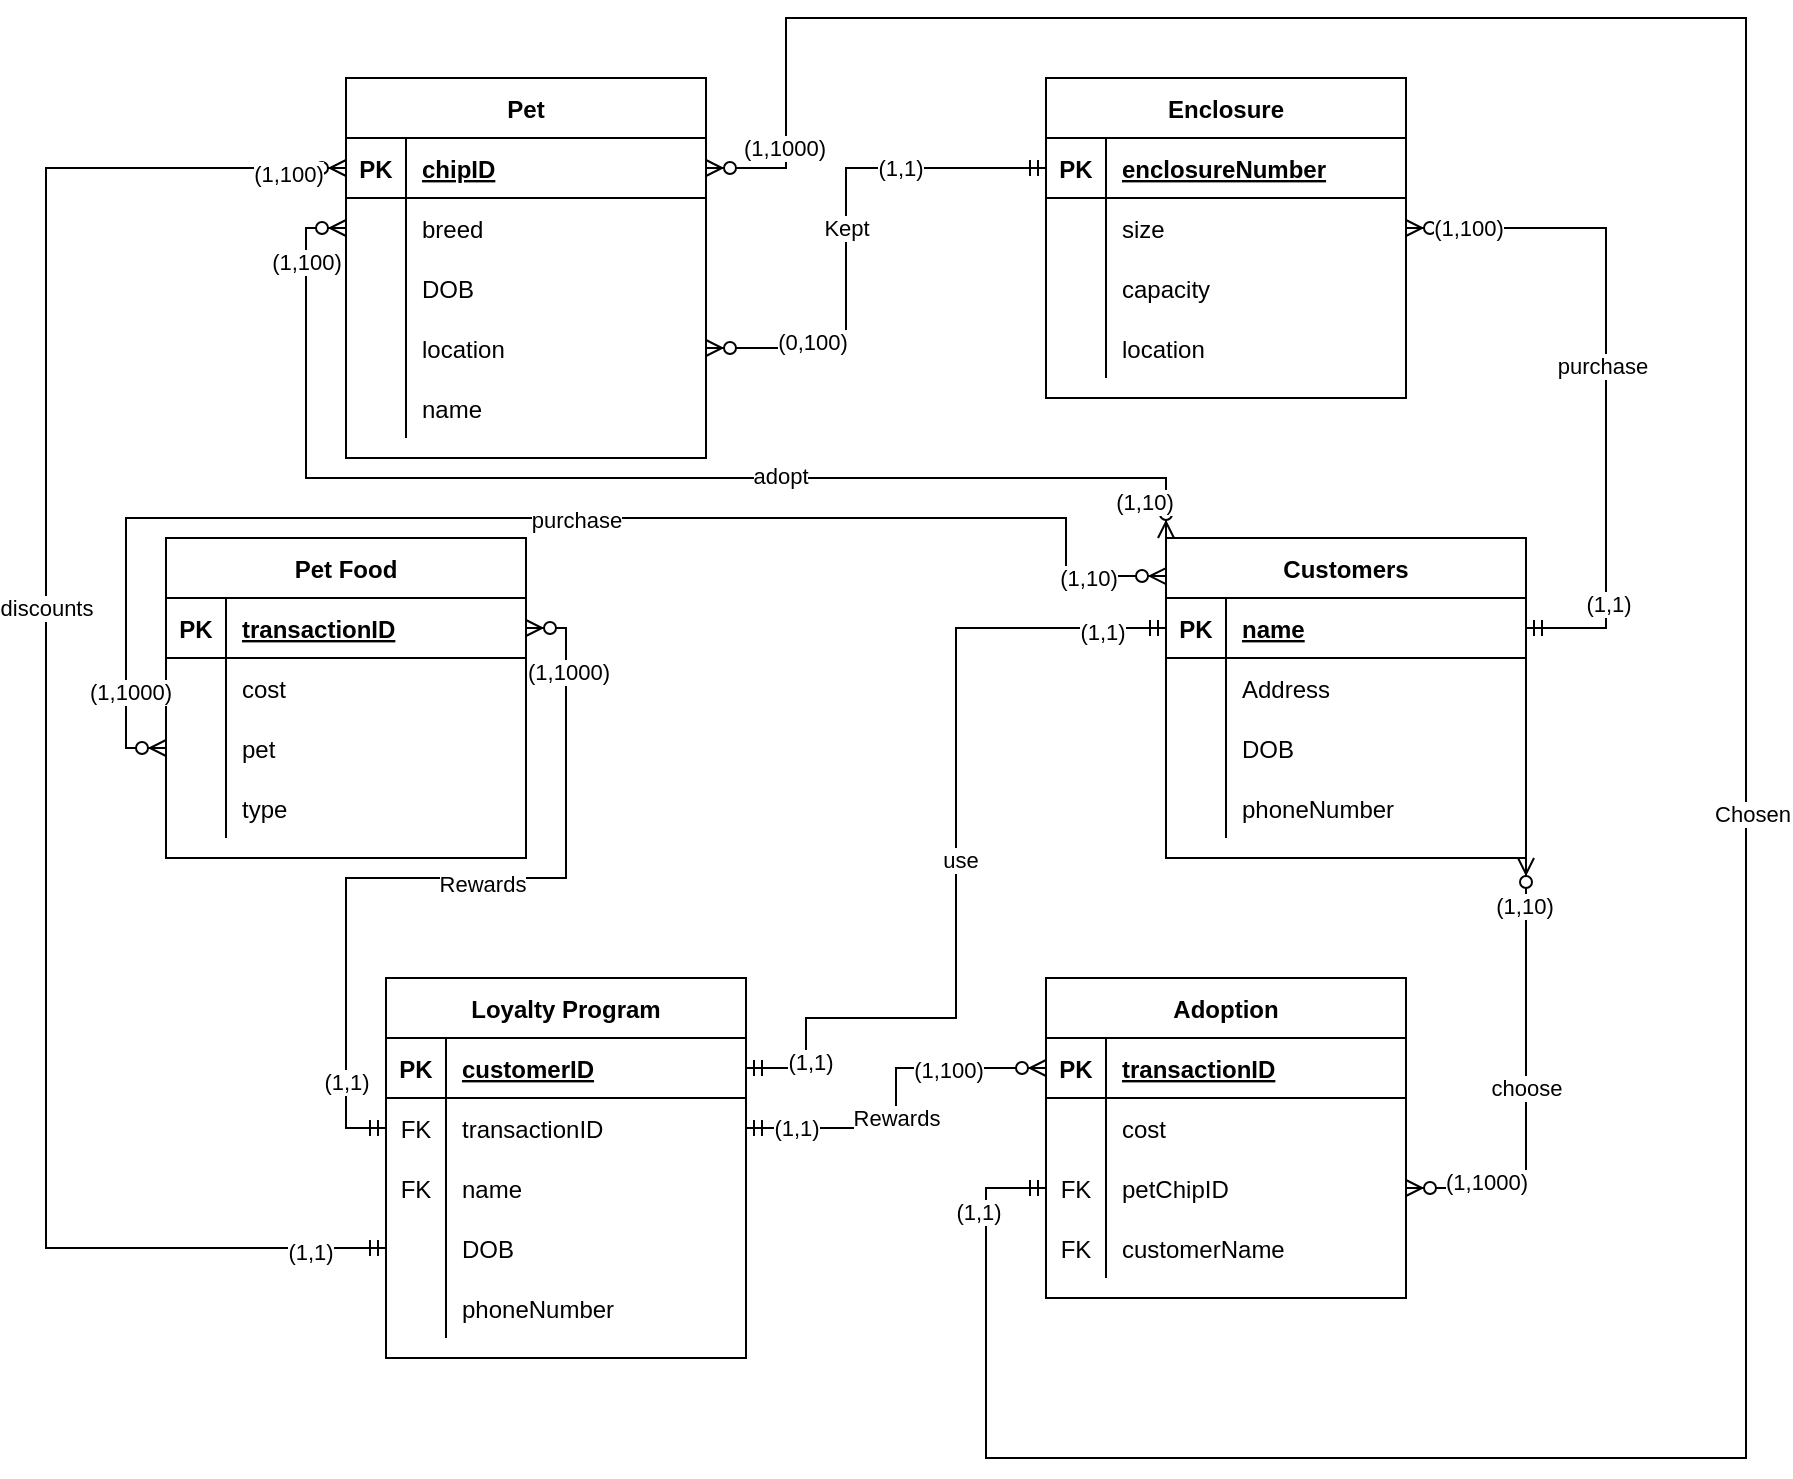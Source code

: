 <mxfile version="13.7.5" type="github"><diagram id="R2lEEEUBdFMjLlhIrx00" name="Page-1"><mxGraphModel dx="1770" dy="679" grid="1" gridSize="10" guides="1" tooltips="1" connect="1" arrows="1" fold="1" page="1" pageScale="1" pageWidth="850" pageHeight="1100" math="0" shadow="0" extFonts="Permanent Marker^https://fonts.googleapis.com/css?family=Permanent+Marker"><root><mxCell id="0"/><mxCell id="1" parent="0"/><mxCell id="z0oqm9BWsSVBb0G1JqEK-1" value="Pet" style="shape=table;startSize=30;container=1;collapsible=1;childLayout=tableLayout;fixedRows=1;rowLines=0;fontStyle=1;align=center;resizeLast=1;" vertex="1" parent="1"><mxGeometry x="120" y="140" width="180" height="190" as="geometry"/></mxCell><mxCell id="z0oqm9BWsSVBb0G1JqEK-2" value="" style="shape=partialRectangle;collapsible=0;dropTarget=0;pointerEvents=0;fillColor=none;top=0;left=0;bottom=1;right=0;points=[[0,0.5],[1,0.5]];portConstraint=eastwest;" vertex="1" parent="z0oqm9BWsSVBb0G1JqEK-1"><mxGeometry y="30" width="180" height="30" as="geometry"/></mxCell><mxCell id="z0oqm9BWsSVBb0G1JqEK-3" value="PK" style="shape=partialRectangle;connectable=0;fillColor=none;top=0;left=0;bottom=0;right=0;fontStyle=1;overflow=hidden;" vertex="1" parent="z0oqm9BWsSVBb0G1JqEK-2"><mxGeometry width="30" height="30" as="geometry"/></mxCell><mxCell id="z0oqm9BWsSVBb0G1JqEK-4" value="chipID" style="shape=partialRectangle;connectable=0;fillColor=none;top=0;left=0;bottom=0;right=0;align=left;spacingLeft=6;fontStyle=5;overflow=hidden;" vertex="1" parent="z0oqm9BWsSVBb0G1JqEK-2"><mxGeometry x="30" width="150" height="30" as="geometry"/></mxCell><mxCell id="z0oqm9BWsSVBb0G1JqEK-5" value="" style="shape=partialRectangle;collapsible=0;dropTarget=0;pointerEvents=0;fillColor=none;top=0;left=0;bottom=0;right=0;points=[[0,0.5],[1,0.5]];portConstraint=eastwest;" vertex="1" parent="z0oqm9BWsSVBb0G1JqEK-1"><mxGeometry y="60" width="180" height="30" as="geometry"/></mxCell><mxCell id="z0oqm9BWsSVBb0G1JqEK-6" value="" style="shape=partialRectangle;connectable=0;fillColor=none;top=0;left=0;bottom=0;right=0;editable=1;overflow=hidden;" vertex="1" parent="z0oqm9BWsSVBb0G1JqEK-5"><mxGeometry width="30" height="30" as="geometry"/></mxCell><mxCell id="z0oqm9BWsSVBb0G1JqEK-7" value="breed" style="shape=partialRectangle;connectable=0;fillColor=none;top=0;left=0;bottom=0;right=0;align=left;spacingLeft=6;overflow=hidden;" vertex="1" parent="z0oqm9BWsSVBb0G1JqEK-5"><mxGeometry x="30" width="150" height="30" as="geometry"/></mxCell><mxCell id="z0oqm9BWsSVBb0G1JqEK-8" value="" style="shape=partialRectangle;collapsible=0;dropTarget=0;pointerEvents=0;fillColor=none;top=0;left=0;bottom=0;right=0;points=[[0,0.5],[1,0.5]];portConstraint=eastwest;" vertex="1" parent="z0oqm9BWsSVBb0G1JqEK-1"><mxGeometry y="90" width="180" height="30" as="geometry"/></mxCell><mxCell id="z0oqm9BWsSVBb0G1JqEK-9" value="" style="shape=partialRectangle;connectable=0;fillColor=none;top=0;left=0;bottom=0;right=0;editable=1;overflow=hidden;" vertex="1" parent="z0oqm9BWsSVBb0G1JqEK-8"><mxGeometry width="30" height="30" as="geometry"/></mxCell><mxCell id="z0oqm9BWsSVBb0G1JqEK-10" value="DOB" style="shape=partialRectangle;connectable=0;fillColor=none;top=0;left=0;bottom=0;right=0;align=left;spacingLeft=6;overflow=hidden;" vertex="1" parent="z0oqm9BWsSVBb0G1JqEK-8"><mxGeometry x="30" width="150" height="30" as="geometry"/></mxCell><mxCell id="z0oqm9BWsSVBb0G1JqEK-11" value="" style="shape=partialRectangle;collapsible=0;dropTarget=0;pointerEvents=0;fillColor=none;top=0;left=0;bottom=0;right=0;points=[[0,0.5],[1,0.5]];portConstraint=eastwest;" vertex="1" parent="z0oqm9BWsSVBb0G1JqEK-1"><mxGeometry y="120" width="180" height="30" as="geometry"/></mxCell><mxCell id="z0oqm9BWsSVBb0G1JqEK-12" value="" style="shape=partialRectangle;connectable=0;fillColor=none;top=0;left=0;bottom=0;right=0;editable=1;overflow=hidden;" vertex="1" parent="z0oqm9BWsSVBb0G1JqEK-11"><mxGeometry width="30" height="30" as="geometry"/></mxCell><mxCell id="z0oqm9BWsSVBb0G1JqEK-13" value="location" style="shape=partialRectangle;connectable=0;fillColor=none;top=0;left=0;bottom=0;right=0;align=left;spacingLeft=6;overflow=hidden;" vertex="1" parent="z0oqm9BWsSVBb0G1JqEK-11"><mxGeometry x="30" width="150" height="30" as="geometry"/></mxCell><mxCell id="z0oqm9BWsSVBb0G1JqEK-113" value="" style="shape=partialRectangle;collapsible=0;dropTarget=0;pointerEvents=0;fillColor=none;top=0;left=0;bottom=0;right=0;points=[[0,0.5],[1,0.5]];portConstraint=eastwest;" vertex="1" parent="z0oqm9BWsSVBb0G1JqEK-1"><mxGeometry y="150" width="180" height="30" as="geometry"/></mxCell><mxCell id="z0oqm9BWsSVBb0G1JqEK-114" value="" style="shape=partialRectangle;connectable=0;fillColor=none;top=0;left=0;bottom=0;right=0;editable=1;overflow=hidden;" vertex="1" parent="z0oqm9BWsSVBb0G1JqEK-113"><mxGeometry width="30" height="30" as="geometry"/></mxCell><mxCell id="z0oqm9BWsSVBb0G1JqEK-115" value="name" style="shape=partialRectangle;connectable=0;fillColor=none;top=0;left=0;bottom=0;right=0;align=left;spacingLeft=6;overflow=hidden;" vertex="1" parent="z0oqm9BWsSVBb0G1JqEK-113"><mxGeometry x="30" width="150" height="30" as="geometry"/></mxCell><mxCell id="z0oqm9BWsSVBb0G1JqEK-27" value="Kept" style="edgeStyle=orthogonalEdgeStyle;rounded=0;orthogonalLoop=1;jettySize=auto;html=1;exitX=1;exitY=0.5;exitDx=0;exitDy=0;endArrow=ERmandOne;endFill=0;startArrow=ERzeroToMany;startFill=1;" edge="1" parent="1" source="z0oqm9BWsSVBb0G1JqEK-11"><mxGeometry relative="1" as="geometry"><mxPoint x="470" y="185" as="targetPoint"/><Array as="points"><mxPoint x="370" y="275"/><mxPoint x="370" y="185"/></Array></mxGeometry></mxCell><mxCell id="z0oqm9BWsSVBb0G1JqEK-30" value="(1,1)" style="edgeLabel;html=1;align=center;verticalAlign=middle;resizable=0;points=[];" vertex="1" connectable="0" parent="z0oqm9BWsSVBb0G1JqEK-27"><mxGeometry x="0.434" relative="1" as="geometry"><mxPoint as="offset"/></mxGeometry></mxCell><mxCell id="z0oqm9BWsSVBb0G1JqEK-31" value="(0,100)" style="edgeLabel;html=1;align=center;verticalAlign=middle;resizable=0;points=[];" vertex="1" connectable="0" parent="z0oqm9BWsSVBb0G1JqEK-27"><mxGeometry x="-0.592" y="3" relative="1" as="geometry"><mxPoint as="offset"/></mxGeometry></mxCell><mxCell id="z0oqm9BWsSVBb0G1JqEK-14" value="Enclosure" style="shape=table;startSize=30;container=1;collapsible=1;childLayout=tableLayout;fixedRows=1;rowLines=0;fontStyle=1;align=center;resizeLast=1;" vertex="1" parent="1"><mxGeometry x="470" y="140" width="180" height="160" as="geometry"/></mxCell><mxCell id="z0oqm9BWsSVBb0G1JqEK-15" value="" style="shape=partialRectangle;collapsible=0;dropTarget=0;pointerEvents=0;fillColor=none;top=0;left=0;bottom=1;right=0;points=[[0,0.5],[1,0.5]];portConstraint=eastwest;" vertex="1" parent="z0oqm9BWsSVBb0G1JqEK-14"><mxGeometry y="30" width="180" height="30" as="geometry"/></mxCell><mxCell id="z0oqm9BWsSVBb0G1JqEK-16" value="PK" style="shape=partialRectangle;connectable=0;fillColor=none;top=0;left=0;bottom=0;right=0;fontStyle=1;overflow=hidden;" vertex="1" parent="z0oqm9BWsSVBb0G1JqEK-15"><mxGeometry width="30" height="30" as="geometry"/></mxCell><mxCell id="z0oqm9BWsSVBb0G1JqEK-17" value="enclosureNumber" style="shape=partialRectangle;connectable=0;fillColor=none;top=0;left=0;bottom=0;right=0;align=left;spacingLeft=6;fontStyle=5;overflow=hidden;" vertex="1" parent="z0oqm9BWsSVBb0G1JqEK-15"><mxGeometry x="30" width="150" height="30" as="geometry"/></mxCell><mxCell id="z0oqm9BWsSVBb0G1JqEK-18" value="" style="shape=partialRectangle;collapsible=0;dropTarget=0;pointerEvents=0;fillColor=none;top=0;left=0;bottom=0;right=0;points=[[0,0.5],[1,0.5]];portConstraint=eastwest;" vertex="1" parent="z0oqm9BWsSVBb0G1JqEK-14"><mxGeometry y="60" width="180" height="30" as="geometry"/></mxCell><mxCell id="z0oqm9BWsSVBb0G1JqEK-19" value="" style="shape=partialRectangle;connectable=0;fillColor=none;top=0;left=0;bottom=0;right=0;editable=1;overflow=hidden;" vertex="1" parent="z0oqm9BWsSVBb0G1JqEK-18"><mxGeometry width="30" height="30" as="geometry"/></mxCell><mxCell id="z0oqm9BWsSVBb0G1JqEK-20" value="size" style="shape=partialRectangle;connectable=0;fillColor=none;top=0;left=0;bottom=0;right=0;align=left;spacingLeft=6;overflow=hidden;" vertex="1" parent="z0oqm9BWsSVBb0G1JqEK-18"><mxGeometry x="30" width="150" height="30" as="geometry"/></mxCell><mxCell id="z0oqm9BWsSVBb0G1JqEK-21" value="" style="shape=partialRectangle;collapsible=0;dropTarget=0;pointerEvents=0;fillColor=none;top=0;left=0;bottom=0;right=0;points=[[0,0.5],[1,0.5]];portConstraint=eastwest;" vertex="1" parent="z0oqm9BWsSVBb0G1JqEK-14"><mxGeometry y="90" width="180" height="30" as="geometry"/></mxCell><mxCell id="z0oqm9BWsSVBb0G1JqEK-22" value="" style="shape=partialRectangle;connectable=0;fillColor=none;top=0;left=0;bottom=0;right=0;editable=1;overflow=hidden;" vertex="1" parent="z0oqm9BWsSVBb0G1JqEK-21"><mxGeometry width="30" height="30" as="geometry"/></mxCell><mxCell id="z0oqm9BWsSVBb0G1JqEK-23" value="capacity" style="shape=partialRectangle;connectable=0;fillColor=none;top=0;left=0;bottom=0;right=0;align=left;spacingLeft=6;overflow=hidden;" vertex="1" parent="z0oqm9BWsSVBb0G1JqEK-21"><mxGeometry x="30" width="150" height="30" as="geometry"/></mxCell><mxCell id="z0oqm9BWsSVBb0G1JqEK-24" value="" style="shape=partialRectangle;collapsible=0;dropTarget=0;pointerEvents=0;fillColor=none;top=0;left=0;bottom=0;right=0;points=[[0,0.5],[1,0.5]];portConstraint=eastwest;" vertex="1" parent="z0oqm9BWsSVBb0G1JqEK-14"><mxGeometry y="120" width="180" height="30" as="geometry"/></mxCell><mxCell id="z0oqm9BWsSVBb0G1JqEK-25" value="" style="shape=partialRectangle;connectable=0;fillColor=none;top=0;left=0;bottom=0;right=0;editable=1;overflow=hidden;" vertex="1" parent="z0oqm9BWsSVBb0G1JqEK-24"><mxGeometry width="30" height="30" as="geometry"/></mxCell><mxCell id="z0oqm9BWsSVBb0G1JqEK-26" value="location" style="shape=partialRectangle;connectable=0;fillColor=none;top=0;left=0;bottom=0;right=0;align=left;spacingLeft=6;overflow=hidden;" vertex="1" parent="z0oqm9BWsSVBb0G1JqEK-24"><mxGeometry x="30" width="150" height="30" as="geometry"/></mxCell><mxCell id="z0oqm9BWsSVBb0G1JqEK-155" style="edgeStyle=orthogonalEdgeStyle;rounded=0;orthogonalLoop=1;jettySize=auto;html=1;exitX=0;exitY=0;exitDx=0;exitDy=0;entryX=0;entryY=0.5;entryDx=0;entryDy=0;startArrow=ERzeroToMany;startFill=1;endArrow=ERzeroToMany;endFill=1;" edge="1" parent="1" source="z0oqm9BWsSVBb0G1JqEK-45" target="z0oqm9BWsSVBb0G1JqEK-5"><mxGeometry relative="1" as="geometry"><Array as="points"><mxPoint x="530" y="340"/><mxPoint x="100" y="340"/><mxPoint x="100" y="215"/></Array></mxGeometry></mxCell><mxCell id="z0oqm9BWsSVBb0G1JqEK-156" value="adopt" style="edgeLabel;html=1;align=center;verticalAlign=middle;resizable=0;points=[];" vertex="1" connectable="0" parent="z0oqm9BWsSVBb0G1JqEK-155"><mxGeometry x="-0.263" y="-1" relative="1" as="geometry"><mxPoint as="offset"/></mxGeometry></mxCell><mxCell id="z0oqm9BWsSVBb0G1JqEK-157" value="(1,100)" style="edgeLabel;html=1;align=center;verticalAlign=middle;resizable=0;points=[];" vertex="1" connectable="0" parent="z0oqm9BWsSVBb0G1JqEK-155"><mxGeometry x="0.878" relative="1" as="geometry"><mxPoint as="offset"/></mxGeometry></mxCell><mxCell id="z0oqm9BWsSVBb0G1JqEK-160" value="(1,10)" style="edgeLabel;html=1;align=center;verticalAlign=middle;resizable=0;points=[];" vertex="1" connectable="0" parent="z0oqm9BWsSVBb0G1JqEK-155"><mxGeometry x="-0.941" y="11" relative="1" as="geometry"><mxPoint as="offset"/></mxGeometry></mxCell><mxCell id="z0oqm9BWsSVBb0G1JqEK-45" value="Customers" style="shape=table;startSize=30;container=1;collapsible=1;childLayout=tableLayout;fixedRows=1;rowLines=0;fontStyle=1;align=center;resizeLast=1;" vertex="1" parent="1"><mxGeometry x="530" y="370" width="180" height="160" as="geometry"/></mxCell><mxCell id="z0oqm9BWsSVBb0G1JqEK-46" value="" style="shape=partialRectangle;collapsible=0;dropTarget=0;pointerEvents=0;fillColor=none;top=0;left=0;bottom=1;right=0;points=[[0,0.5],[1,0.5]];portConstraint=eastwest;" vertex="1" parent="z0oqm9BWsSVBb0G1JqEK-45"><mxGeometry y="30" width="180" height="30" as="geometry"/></mxCell><mxCell id="z0oqm9BWsSVBb0G1JqEK-47" value="PK" style="shape=partialRectangle;connectable=0;fillColor=none;top=0;left=0;bottom=0;right=0;fontStyle=1;overflow=hidden;" vertex="1" parent="z0oqm9BWsSVBb0G1JqEK-46"><mxGeometry width="30" height="30" as="geometry"/></mxCell><mxCell id="z0oqm9BWsSVBb0G1JqEK-48" value="name" style="shape=partialRectangle;connectable=0;fillColor=none;top=0;left=0;bottom=0;right=0;align=left;spacingLeft=6;fontStyle=5;overflow=hidden;" vertex="1" parent="z0oqm9BWsSVBb0G1JqEK-46"><mxGeometry x="30" width="150" height="30" as="geometry"/></mxCell><mxCell id="z0oqm9BWsSVBb0G1JqEK-49" value="" style="shape=partialRectangle;collapsible=0;dropTarget=0;pointerEvents=0;fillColor=none;top=0;left=0;bottom=0;right=0;points=[[0,0.5],[1,0.5]];portConstraint=eastwest;" vertex="1" parent="z0oqm9BWsSVBb0G1JqEK-45"><mxGeometry y="60" width="180" height="30" as="geometry"/></mxCell><mxCell id="z0oqm9BWsSVBb0G1JqEK-50" value="" style="shape=partialRectangle;connectable=0;fillColor=none;top=0;left=0;bottom=0;right=0;editable=1;overflow=hidden;" vertex="1" parent="z0oqm9BWsSVBb0G1JqEK-49"><mxGeometry width="30" height="30" as="geometry"/></mxCell><mxCell id="z0oqm9BWsSVBb0G1JqEK-51" value="Address" style="shape=partialRectangle;connectable=0;fillColor=none;top=0;left=0;bottom=0;right=0;align=left;spacingLeft=6;overflow=hidden;" vertex="1" parent="z0oqm9BWsSVBb0G1JqEK-49"><mxGeometry x="30" width="150" height="30" as="geometry"/></mxCell><mxCell id="z0oqm9BWsSVBb0G1JqEK-52" value="" style="shape=partialRectangle;collapsible=0;dropTarget=0;pointerEvents=0;fillColor=none;top=0;left=0;bottom=0;right=0;points=[[0,0.5],[1,0.5]];portConstraint=eastwest;" vertex="1" parent="z0oqm9BWsSVBb0G1JqEK-45"><mxGeometry y="90" width="180" height="30" as="geometry"/></mxCell><mxCell id="z0oqm9BWsSVBb0G1JqEK-53" value="" style="shape=partialRectangle;connectable=0;fillColor=none;top=0;left=0;bottom=0;right=0;editable=1;overflow=hidden;" vertex="1" parent="z0oqm9BWsSVBb0G1JqEK-52"><mxGeometry width="30" height="30" as="geometry"/></mxCell><mxCell id="z0oqm9BWsSVBb0G1JqEK-54" value="DOB" style="shape=partialRectangle;connectable=0;fillColor=none;top=0;left=0;bottom=0;right=0;align=left;spacingLeft=6;overflow=hidden;" vertex="1" parent="z0oqm9BWsSVBb0G1JqEK-52"><mxGeometry x="30" width="150" height="30" as="geometry"/></mxCell><mxCell id="z0oqm9BWsSVBb0G1JqEK-55" value="" style="shape=partialRectangle;collapsible=0;dropTarget=0;pointerEvents=0;fillColor=none;top=0;left=0;bottom=0;right=0;points=[[0,0.5],[1,0.5]];portConstraint=eastwest;" vertex="1" parent="z0oqm9BWsSVBb0G1JqEK-45"><mxGeometry y="120" width="180" height="30" as="geometry"/></mxCell><mxCell id="z0oqm9BWsSVBb0G1JqEK-56" value="" style="shape=partialRectangle;connectable=0;fillColor=none;top=0;left=0;bottom=0;right=0;editable=1;overflow=hidden;" vertex="1" parent="z0oqm9BWsSVBb0G1JqEK-55"><mxGeometry width="30" height="30" as="geometry"/></mxCell><mxCell id="z0oqm9BWsSVBb0G1JqEK-57" value="phoneNumber" style="shape=partialRectangle;connectable=0;fillColor=none;top=0;left=0;bottom=0;right=0;align=left;spacingLeft=6;overflow=hidden;" vertex="1" parent="z0oqm9BWsSVBb0G1JqEK-55"><mxGeometry x="30" width="150" height="30" as="geometry"/></mxCell><mxCell id="z0oqm9BWsSVBb0G1JqEK-32" value="Pet Food" style="shape=table;startSize=30;container=1;collapsible=1;childLayout=tableLayout;fixedRows=1;rowLines=0;fontStyle=1;align=center;resizeLast=1;" vertex="1" parent="1"><mxGeometry x="30" y="370" width="180" height="160" as="geometry"/></mxCell><mxCell id="z0oqm9BWsSVBb0G1JqEK-33" value="" style="shape=partialRectangle;collapsible=0;dropTarget=0;pointerEvents=0;fillColor=none;top=0;left=0;bottom=1;right=0;points=[[0,0.5],[1,0.5]];portConstraint=eastwest;" vertex="1" parent="z0oqm9BWsSVBb0G1JqEK-32"><mxGeometry y="30" width="180" height="30" as="geometry"/></mxCell><mxCell id="z0oqm9BWsSVBb0G1JqEK-34" value="PK" style="shape=partialRectangle;connectable=0;fillColor=none;top=0;left=0;bottom=0;right=0;fontStyle=1;overflow=hidden;" vertex="1" parent="z0oqm9BWsSVBb0G1JqEK-33"><mxGeometry width="30" height="30" as="geometry"/></mxCell><mxCell id="z0oqm9BWsSVBb0G1JqEK-35" value="transactionID" style="shape=partialRectangle;connectable=0;fillColor=none;top=0;left=0;bottom=0;right=0;align=left;spacingLeft=6;fontStyle=5;overflow=hidden;" vertex="1" parent="z0oqm9BWsSVBb0G1JqEK-33"><mxGeometry x="30" width="150" height="30" as="geometry"/></mxCell><mxCell id="z0oqm9BWsSVBb0G1JqEK-36" value="" style="shape=partialRectangle;collapsible=0;dropTarget=0;pointerEvents=0;fillColor=none;top=0;left=0;bottom=0;right=0;points=[[0,0.5],[1,0.5]];portConstraint=eastwest;" vertex="1" parent="z0oqm9BWsSVBb0G1JqEK-32"><mxGeometry y="60" width="180" height="30" as="geometry"/></mxCell><mxCell id="z0oqm9BWsSVBb0G1JqEK-37" value="" style="shape=partialRectangle;connectable=0;fillColor=none;top=0;left=0;bottom=0;right=0;editable=1;overflow=hidden;" vertex="1" parent="z0oqm9BWsSVBb0G1JqEK-36"><mxGeometry width="30" height="30" as="geometry"/></mxCell><mxCell id="z0oqm9BWsSVBb0G1JqEK-38" value="cost" style="shape=partialRectangle;connectable=0;fillColor=none;top=0;left=0;bottom=0;right=0;align=left;spacingLeft=6;overflow=hidden;" vertex="1" parent="z0oqm9BWsSVBb0G1JqEK-36"><mxGeometry x="30" width="150" height="30" as="geometry"/></mxCell><mxCell id="z0oqm9BWsSVBb0G1JqEK-39" value="" style="shape=partialRectangle;collapsible=0;dropTarget=0;pointerEvents=0;fillColor=none;top=0;left=0;bottom=0;right=0;points=[[0,0.5],[1,0.5]];portConstraint=eastwest;" vertex="1" parent="z0oqm9BWsSVBb0G1JqEK-32"><mxGeometry y="90" width="180" height="30" as="geometry"/></mxCell><mxCell id="z0oqm9BWsSVBb0G1JqEK-40" value="" style="shape=partialRectangle;connectable=0;fillColor=none;top=0;left=0;bottom=0;right=0;editable=1;overflow=hidden;" vertex="1" parent="z0oqm9BWsSVBb0G1JqEK-39"><mxGeometry width="30" height="30" as="geometry"/></mxCell><mxCell id="z0oqm9BWsSVBb0G1JqEK-41" value="pet" style="shape=partialRectangle;connectable=0;fillColor=none;top=0;left=0;bottom=0;right=0;align=left;spacingLeft=6;overflow=hidden;" vertex="1" parent="z0oqm9BWsSVBb0G1JqEK-39"><mxGeometry x="30" width="150" height="30" as="geometry"/></mxCell><mxCell id="z0oqm9BWsSVBb0G1JqEK-42" value="" style="shape=partialRectangle;collapsible=0;dropTarget=0;pointerEvents=0;fillColor=none;top=0;left=0;bottom=0;right=0;points=[[0,0.5],[1,0.5]];portConstraint=eastwest;" vertex="1" parent="z0oqm9BWsSVBb0G1JqEK-32"><mxGeometry y="120" width="180" height="30" as="geometry"/></mxCell><mxCell id="z0oqm9BWsSVBb0G1JqEK-43" value="" style="shape=partialRectangle;connectable=0;fillColor=none;top=0;left=0;bottom=0;right=0;editable=1;overflow=hidden;" vertex="1" parent="z0oqm9BWsSVBb0G1JqEK-42"><mxGeometry width="30" height="30" as="geometry"/></mxCell><mxCell id="z0oqm9BWsSVBb0G1JqEK-44" value="type" style="shape=partialRectangle;connectable=0;fillColor=none;top=0;left=0;bottom=0;right=0;align=left;spacingLeft=6;overflow=hidden;" vertex="1" parent="z0oqm9BWsSVBb0G1JqEK-42"><mxGeometry x="30" width="150" height="30" as="geometry"/></mxCell><mxCell id="z0oqm9BWsSVBb0G1JqEK-71" value="Adoption" style="shape=table;startSize=30;container=1;collapsible=1;childLayout=tableLayout;fixedRows=1;rowLines=0;fontStyle=1;align=center;resizeLast=1;" vertex="1" parent="1"><mxGeometry x="470" y="590" width="180" height="160" as="geometry"/></mxCell><mxCell id="z0oqm9BWsSVBb0G1JqEK-72" value="" style="shape=partialRectangle;collapsible=0;dropTarget=0;pointerEvents=0;fillColor=none;top=0;left=0;bottom=1;right=0;points=[[0,0.5],[1,0.5]];portConstraint=eastwest;" vertex="1" parent="z0oqm9BWsSVBb0G1JqEK-71"><mxGeometry y="30" width="180" height="30" as="geometry"/></mxCell><mxCell id="z0oqm9BWsSVBb0G1JqEK-73" value="PK" style="shape=partialRectangle;connectable=0;fillColor=none;top=0;left=0;bottom=0;right=0;fontStyle=1;overflow=hidden;" vertex="1" parent="z0oqm9BWsSVBb0G1JqEK-72"><mxGeometry width="30" height="30" as="geometry"/></mxCell><mxCell id="z0oqm9BWsSVBb0G1JqEK-74" value="transactionID" style="shape=partialRectangle;connectable=0;fillColor=none;top=0;left=0;bottom=0;right=0;align=left;spacingLeft=6;fontStyle=5;overflow=hidden;" vertex="1" parent="z0oqm9BWsSVBb0G1JqEK-72"><mxGeometry x="30" width="150" height="30" as="geometry"/></mxCell><mxCell id="z0oqm9BWsSVBb0G1JqEK-75" value="" style="shape=partialRectangle;collapsible=0;dropTarget=0;pointerEvents=0;fillColor=none;top=0;left=0;bottom=0;right=0;points=[[0,0.5],[1,0.5]];portConstraint=eastwest;" vertex="1" parent="z0oqm9BWsSVBb0G1JqEK-71"><mxGeometry y="60" width="180" height="30" as="geometry"/></mxCell><mxCell id="z0oqm9BWsSVBb0G1JqEK-76" value="" style="shape=partialRectangle;connectable=0;fillColor=none;top=0;left=0;bottom=0;right=0;editable=1;overflow=hidden;" vertex="1" parent="z0oqm9BWsSVBb0G1JqEK-75"><mxGeometry width="30" height="30" as="geometry"/></mxCell><mxCell id="z0oqm9BWsSVBb0G1JqEK-77" value="cost" style="shape=partialRectangle;connectable=0;fillColor=none;top=0;left=0;bottom=0;right=0;align=left;spacingLeft=6;overflow=hidden;" vertex="1" parent="z0oqm9BWsSVBb0G1JqEK-75"><mxGeometry x="30" width="150" height="30" as="geometry"/></mxCell><mxCell id="z0oqm9BWsSVBb0G1JqEK-78" value="" style="shape=partialRectangle;collapsible=0;dropTarget=0;pointerEvents=0;fillColor=none;top=0;left=0;bottom=0;right=0;points=[[0,0.5],[1,0.5]];portConstraint=eastwest;" vertex="1" parent="z0oqm9BWsSVBb0G1JqEK-71"><mxGeometry y="90" width="180" height="30" as="geometry"/></mxCell><mxCell id="z0oqm9BWsSVBb0G1JqEK-79" value="FK" style="shape=partialRectangle;connectable=0;fillColor=none;top=0;left=0;bottom=0;right=0;editable=1;overflow=hidden;" vertex="1" parent="z0oqm9BWsSVBb0G1JqEK-78"><mxGeometry width="30" height="30" as="geometry"/></mxCell><mxCell id="z0oqm9BWsSVBb0G1JqEK-80" value="petChipID" style="shape=partialRectangle;connectable=0;fillColor=none;top=0;left=0;bottom=0;right=0;align=left;spacingLeft=6;overflow=hidden;" vertex="1" parent="z0oqm9BWsSVBb0G1JqEK-78"><mxGeometry x="30" width="150" height="30" as="geometry"/></mxCell><mxCell id="z0oqm9BWsSVBb0G1JqEK-81" value="" style="shape=partialRectangle;collapsible=0;dropTarget=0;pointerEvents=0;fillColor=none;top=0;left=0;bottom=0;right=0;points=[[0,0.5],[1,0.5]];portConstraint=eastwest;" vertex="1" parent="z0oqm9BWsSVBb0G1JqEK-71"><mxGeometry y="120" width="180" height="30" as="geometry"/></mxCell><mxCell id="z0oqm9BWsSVBb0G1JqEK-82" value="FK" style="shape=partialRectangle;connectable=0;fillColor=none;top=0;left=0;bottom=0;right=0;editable=1;overflow=hidden;" vertex="1" parent="z0oqm9BWsSVBb0G1JqEK-81"><mxGeometry width="30" height="30" as="geometry"/></mxCell><mxCell id="z0oqm9BWsSVBb0G1JqEK-83" value="customerName" style="shape=partialRectangle;connectable=0;fillColor=none;top=0;left=0;bottom=0;right=0;align=left;spacingLeft=6;overflow=hidden;" vertex="1" parent="z0oqm9BWsSVBb0G1JqEK-81"><mxGeometry x="30" width="150" height="30" as="geometry"/></mxCell><mxCell id="z0oqm9BWsSVBb0G1JqEK-58" value="Loyalty Program" style="shape=table;startSize=30;container=1;collapsible=1;childLayout=tableLayout;fixedRows=1;rowLines=0;fontStyle=1;align=center;resizeLast=1;" vertex="1" parent="1"><mxGeometry x="140" y="590" width="180" height="190" as="geometry"/></mxCell><mxCell id="z0oqm9BWsSVBb0G1JqEK-59" value="" style="shape=partialRectangle;collapsible=0;dropTarget=0;pointerEvents=0;fillColor=none;top=0;left=0;bottom=1;right=0;points=[[0,0.5],[1,0.5]];portConstraint=eastwest;" vertex="1" parent="z0oqm9BWsSVBb0G1JqEK-58"><mxGeometry y="30" width="180" height="30" as="geometry"/></mxCell><mxCell id="z0oqm9BWsSVBb0G1JqEK-60" value="PK" style="shape=partialRectangle;connectable=0;fillColor=none;top=0;left=0;bottom=0;right=0;fontStyle=1;overflow=hidden;" vertex="1" parent="z0oqm9BWsSVBb0G1JqEK-59"><mxGeometry width="30" height="30" as="geometry"/></mxCell><mxCell id="z0oqm9BWsSVBb0G1JqEK-61" value="customerID" style="shape=partialRectangle;connectable=0;fillColor=none;top=0;left=0;bottom=0;right=0;align=left;spacingLeft=6;fontStyle=5;overflow=hidden;" vertex="1" parent="z0oqm9BWsSVBb0G1JqEK-59"><mxGeometry x="30" width="150" height="30" as="geometry"/></mxCell><mxCell id="z0oqm9BWsSVBb0G1JqEK-62" value="" style="shape=partialRectangle;collapsible=0;dropTarget=0;pointerEvents=0;fillColor=none;top=0;left=0;bottom=0;right=0;points=[[0,0.5],[1,0.5]];portConstraint=eastwest;" vertex="1" parent="z0oqm9BWsSVBb0G1JqEK-58"><mxGeometry y="60" width="180" height="30" as="geometry"/></mxCell><mxCell id="z0oqm9BWsSVBb0G1JqEK-63" value="FK" style="shape=partialRectangle;connectable=0;fillColor=none;top=0;left=0;bottom=0;right=0;editable=1;overflow=hidden;" vertex="1" parent="z0oqm9BWsSVBb0G1JqEK-62"><mxGeometry width="30" height="30" as="geometry"/></mxCell><mxCell id="z0oqm9BWsSVBb0G1JqEK-64" value="transactionID" style="shape=partialRectangle;connectable=0;fillColor=none;top=0;left=0;bottom=0;right=0;align=left;spacingLeft=6;overflow=hidden;" vertex="1" parent="z0oqm9BWsSVBb0G1JqEK-62"><mxGeometry x="30" width="150" height="30" as="geometry"/></mxCell><mxCell id="z0oqm9BWsSVBb0G1JqEK-65" value="" style="shape=partialRectangle;collapsible=0;dropTarget=0;pointerEvents=0;fillColor=none;top=0;left=0;bottom=0;right=0;points=[[0,0.5],[1,0.5]];portConstraint=eastwest;" vertex="1" parent="z0oqm9BWsSVBb0G1JqEK-58"><mxGeometry y="90" width="180" height="30" as="geometry"/></mxCell><mxCell id="z0oqm9BWsSVBb0G1JqEK-66" value="FK" style="shape=partialRectangle;connectable=0;fillColor=none;top=0;left=0;bottom=0;right=0;editable=1;overflow=hidden;" vertex="1" parent="z0oqm9BWsSVBb0G1JqEK-65"><mxGeometry width="30" height="30" as="geometry"/></mxCell><mxCell id="z0oqm9BWsSVBb0G1JqEK-67" value="name" style="shape=partialRectangle;connectable=0;fillColor=none;top=0;left=0;bottom=0;right=0;align=left;spacingLeft=6;overflow=hidden;" vertex="1" parent="z0oqm9BWsSVBb0G1JqEK-65"><mxGeometry x="30" width="150" height="30" as="geometry"/></mxCell><mxCell id="z0oqm9BWsSVBb0G1JqEK-68" value="" style="shape=partialRectangle;collapsible=0;dropTarget=0;pointerEvents=0;fillColor=none;top=0;left=0;bottom=0;right=0;points=[[0,0.5],[1,0.5]];portConstraint=eastwest;" vertex="1" parent="z0oqm9BWsSVBb0G1JqEK-58"><mxGeometry y="120" width="180" height="30" as="geometry"/></mxCell><mxCell id="z0oqm9BWsSVBb0G1JqEK-69" value="" style="shape=partialRectangle;connectable=0;fillColor=none;top=0;left=0;bottom=0;right=0;editable=1;overflow=hidden;" vertex="1" parent="z0oqm9BWsSVBb0G1JqEK-68"><mxGeometry width="30" height="30" as="geometry"/></mxCell><mxCell id="z0oqm9BWsSVBb0G1JqEK-70" value="DOB" style="shape=partialRectangle;connectable=0;fillColor=none;top=0;left=0;bottom=0;right=0;align=left;spacingLeft=6;overflow=hidden;" vertex="1" parent="z0oqm9BWsSVBb0G1JqEK-68"><mxGeometry x="30" width="150" height="30" as="geometry"/></mxCell><mxCell id="z0oqm9BWsSVBb0G1JqEK-110" value="" style="shape=partialRectangle;collapsible=0;dropTarget=0;pointerEvents=0;fillColor=none;top=0;left=0;bottom=0;right=0;points=[[0,0.5],[1,0.5]];portConstraint=eastwest;" vertex="1" parent="z0oqm9BWsSVBb0G1JqEK-58"><mxGeometry y="150" width="180" height="30" as="geometry"/></mxCell><mxCell id="z0oqm9BWsSVBb0G1JqEK-111" value="" style="shape=partialRectangle;connectable=0;fillColor=none;top=0;left=0;bottom=0;right=0;editable=1;overflow=hidden;" vertex="1" parent="z0oqm9BWsSVBb0G1JqEK-110"><mxGeometry width="30" height="30" as="geometry"/></mxCell><mxCell id="z0oqm9BWsSVBb0G1JqEK-112" value="phoneNumber" style="shape=partialRectangle;connectable=0;fillColor=none;top=0;left=0;bottom=0;right=0;align=left;spacingLeft=6;overflow=hidden;" vertex="1" parent="z0oqm9BWsSVBb0G1JqEK-110"><mxGeometry x="30" width="150" height="30" as="geometry"/></mxCell><mxCell id="z0oqm9BWsSVBb0G1JqEK-130" style="edgeStyle=orthogonalEdgeStyle;rounded=0;orthogonalLoop=1;jettySize=auto;html=1;exitX=1;exitY=0.5;exitDx=0;exitDy=0;entryX=0;entryY=0.5;entryDx=0;entryDy=0;startArrow=ERzeroToMany;startFill=1;endArrow=ERmandOne;endFill=0;" edge="1" parent="1" source="z0oqm9BWsSVBb0G1JqEK-33" target="z0oqm9BWsSVBb0G1JqEK-62"><mxGeometry relative="1" as="geometry"/></mxCell><mxCell id="z0oqm9BWsSVBb0G1JqEK-132" value="(1,1000)" style="edgeLabel;html=1;align=center;verticalAlign=middle;resizable=0;points=[];" vertex="1" connectable="0" parent="z0oqm9BWsSVBb0G1JqEK-130"><mxGeometry x="-0.79" y="1" relative="1" as="geometry"><mxPoint as="offset"/></mxGeometry></mxCell><mxCell id="z0oqm9BWsSVBb0G1JqEK-133" value="(1,1)" style="edgeLabel;html=1;align=center;verticalAlign=middle;resizable=0;points=[];" vertex="1" connectable="0" parent="z0oqm9BWsSVBb0G1JqEK-130"><mxGeometry x="0.785" relative="1" as="geometry"><mxPoint as="offset"/></mxGeometry></mxCell><mxCell id="z0oqm9BWsSVBb0G1JqEK-134" value="Rewards" style="edgeLabel;html=1;align=center;verticalAlign=middle;resizable=0;points=[];" vertex="1" connectable="0" parent="z0oqm9BWsSVBb0G1JqEK-130"><mxGeometry x="-0.065" y="3" relative="1" as="geometry"><mxPoint as="offset"/></mxGeometry></mxCell><mxCell id="z0oqm9BWsSVBb0G1JqEK-135" style="edgeStyle=orthogonalEdgeStyle;rounded=0;orthogonalLoop=1;jettySize=auto;html=1;exitX=0;exitY=0.5;exitDx=0;exitDy=0;entryX=1;entryY=0.5;entryDx=0;entryDy=0;startArrow=ERzeroToMany;startFill=1;endArrow=ERmandOne;endFill=0;" edge="1" parent="1" source="z0oqm9BWsSVBb0G1JqEK-72" target="z0oqm9BWsSVBb0G1JqEK-62"><mxGeometry relative="1" as="geometry"><Array as="points"><mxPoint x="395" y="635"/><mxPoint x="395" y="665"/></Array></mxGeometry></mxCell><mxCell id="z0oqm9BWsSVBb0G1JqEK-136" value="(1,1)" style="edgeLabel;html=1;align=center;verticalAlign=middle;resizable=0;points=[];" vertex="1" connectable="0" parent="z0oqm9BWsSVBb0G1JqEK-135"><mxGeometry x="0.722" relative="1" as="geometry"><mxPoint as="offset"/></mxGeometry></mxCell><mxCell id="z0oqm9BWsSVBb0G1JqEK-137" value="(1,100)" style="edgeLabel;html=1;align=center;verticalAlign=middle;resizable=0;points=[];" vertex="1" connectable="0" parent="z0oqm9BWsSVBb0G1JqEK-135"><mxGeometry x="-0.456" y="1" relative="1" as="geometry"><mxPoint as="offset"/></mxGeometry></mxCell><mxCell id="z0oqm9BWsSVBb0G1JqEK-138" value="Rewards" style="edgeLabel;html=1;align=center;verticalAlign=middle;resizable=0;points=[];" vertex="1" connectable="0" parent="z0oqm9BWsSVBb0G1JqEK-135"><mxGeometry x="0.111" relative="1" as="geometry"><mxPoint as="offset"/></mxGeometry></mxCell><mxCell id="z0oqm9BWsSVBb0G1JqEK-140" style="edgeStyle=orthogonalEdgeStyle;rounded=0;orthogonalLoop=1;jettySize=auto;html=1;exitX=1;exitY=0.5;exitDx=0;exitDy=0;entryX=0;entryY=0.5;entryDx=0;entryDy=0;startArrow=ERmandOne;startFill=0;endArrow=ERmandOne;endFill=0;" edge="1" parent="1" source="z0oqm9BWsSVBb0G1JqEK-59" target="z0oqm9BWsSVBb0G1JqEK-46"><mxGeometry relative="1" as="geometry"><Array as="points"><mxPoint x="350" y="635"/><mxPoint x="350" y="610"/><mxPoint x="425" y="610"/><mxPoint x="425" y="415"/></Array></mxGeometry></mxCell><mxCell id="z0oqm9BWsSVBb0G1JqEK-141" value="(1,1)" style="edgeLabel;html=1;align=center;verticalAlign=middle;resizable=0;points=[];" vertex="1" connectable="0" parent="z0oqm9BWsSVBb0G1JqEK-140"><mxGeometry x="-0.861" y="4" relative="1" as="geometry"><mxPoint x="6" y="-3" as="offset"/></mxGeometry></mxCell><mxCell id="z0oqm9BWsSVBb0G1JqEK-143" value="(1,1)" style="edgeLabel;html=1;align=center;verticalAlign=middle;resizable=0;points=[];" vertex="1" connectable="0" parent="z0oqm9BWsSVBb0G1JqEK-140"><mxGeometry x="0.851" y="-2" relative="1" as="geometry"><mxPoint as="offset"/></mxGeometry></mxCell><mxCell id="z0oqm9BWsSVBb0G1JqEK-144" value="use" style="edgeLabel;html=1;align=center;verticalAlign=middle;resizable=0;points=[];" vertex="1" connectable="0" parent="z0oqm9BWsSVBb0G1JqEK-140"><mxGeometry x="-0.028" y="-2" relative="1" as="geometry"><mxPoint as="offset"/></mxGeometry></mxCell><mxCell id="z0oqm9BWsSVBb0G1JqEK-146" style="edgeStyle=orthogonalEdgeStyle;rounded=0;orthogonalLoop=1;jettySize=auto;html=1;exitX=1;exitY=0.5;exitDx=0;exitDy=0;entryX=1;entryY=0.5;entryDx=0;entryDy=0;startArrow=ERmandOne;startFill=0;endArrow=ERzeroToMany;endFill=1;" edge="1" parent="1" source="z0oqm9BWsSVBb0G1JqEK-46" target="z0oqm9BWsSVBb0G1JqEK-18"><mxGeometry relative="1" as="geometry"><Array as="points"><mxPoint x="750" y="415"/><mxPoint x="750" y="215"/></Array></mxGeometry></mxCell><mxCell id="z0oqm9BWsSVBb0G1JqEK-147" value="purchase" style="edgeLabel;html=1;align=center;verticalAlign=middle;resizable=0;points=[];" vertex="1" connectable="0" parent="z0oqm9BWsSVBb0G1JqEK-146"><mxGeometry x="0.007" y="2" relative="1" as="geometry"><mxPoint as="offset"/></mxGeometry></mxCell><mxCell id="z0oqm9BWsSVBb0G1JqEK-148" value="(1,1)" style="edgeLabel;html=1;align=center;verticalAlign=middle;resizable=0;points=[];" vertex="1" connectable="0" parent="z0oqm9BWsSVBb0G1JqEK-146"><mxGeometry x="-0.693" y="-1" relative="1" as="geometry"><mxPoint as="offset"/></mxGeometry></mxCell><mxCell id="z0oqm9BWsSVBb0G1JqEK-183" value="(1,100)" style="edgeLabel;html=1;align=center;verticalAlign=middle;resizable=0;points=[];" vertex="1" connectable="0" parent="z0oqm9BWsSVBb0G1JqEK-146"><mxGeometry x="0.82" relative="1" as="geometry"><mxPoint as="offset"/></mxGeometry></mxCell><mxCell id="z0oqm9BWsSVBb0G1JqEK-151" style="edgeStyle=orthogonalEdgeStyle;rounded=0;orthogonalLoop=1;jettySize=auto;html=1;exitX=0;exitY=0.5;exitDx=0;exitDy=0;entryX=0;entryY=0.5;entryDx=0;entryDy=0;startArrow=ERmandOne;startFill=0;endArrow=ERzeroToMany;endFill=1;" edge="1" parent="1" source="z0oqm9BWsSVBb0G1JqEK-68" target="z0oqm9BWsSVBb0G1JqEK-2"><mxGeometry relative="1" as="geometry"><Array as="points"><mxPoint x="-30" y="725"/><mxPoint x="-30" y="185"/></Array></mxGeometry></mxCell><mxCell id="z0oqm9BWsSVBb0G1JqEK-152" value="discounts" style="edgeLabel;html=1;align=center;verticalAlign=middle;resizable=0;points=[];" vertex="1" connectable="0" parent="z0oqm9BWsSVBb0G1JqEK-151"><mxGeometry x="0.141" relative="1" as="geometry"><mxPoint as="offset"/></mxGeometry></mxCell><mxCell id="z0oqm9BWsSVBb0G1JqEK-153" value="(1,1)" style="edgeLabel;html=1;align=center;verticalAlign=middle;resizable=0;points=[];" vertex="1" connectable="0" parent="z0oqm9BWsSVBb0G1JqEK-151"><mxGeometry x="-0.91" y="2" relative="1" as="geometry"><mxPoint as="offset"/></mxGeometry></mxCell><mxCell id="z0oqm9BWsSVBb0G1JqEK-154" value="(1,100)" style="edgeLabel;html=1;align=center;verticalAlign=middle;resizable=0;points=[];" vertex="1" connectable="0" parent="z0oqm9BWsSVBb0G1JqEK-151"><mxGeometry x="0.931" y="-3" relative="1" as="geometry"><mxPoint as="offset"/></mxGeometry></mxCell><mxCell id="z0oqm9BWsSVBb0G1JqEK-164" style="edgeStyle=orthogonalEdgeStyle;rounded=0;orthogonalLoop=1;jettySize=auto;html=1;exitX=0;exitY=0.5;exitDx=0;exitDy=0;entryX=0;entryY=0.119;entryDx=0;entryDy=0;entryPerimeter=0;startArrow=ERzeroToMany;startFill=1;endArrow=ERzeroToMany;endFill=1;" edge="1" parent="1" source="z0oqm9BWsSVBb0G1JqEK-39" target="z0oqm9BWsSVBb0G1JqEK-45"><mxGeometry relative="1" as="geometry"><Array as="points"><mxPoint x="10" y="475"/><mxPoint x="10" y="360"/><mxPoint x="480" y="360"/><mxPoint x="480" y="389"/></Array></mxGeometry></mxCell><mxCell id="z0oqm9BWsSVBb0G1JqEK-165" value="(1,1000)" style="edgeLabel;html=1;align=center;verticalAlign=middle;resizable=0;points=[];" vertex="1" connectable="0" parent="z0oqm9BWsSVBb0G1JqEK-164"><mxGeometry x="-0.86" y="-2" relative="1" as="geometry"><mxPoint as="offset"/></mxGeometry></mxCell><mxCell id="z0oqm9BWsSVBb0G1JqEK-180" value="purchase" style="edgeLabel;html=1;align=center;verticalAlign=middle;resizable=0;points=[];" vertex="1" connectable="0" parent="z0oqm9BWsSVBb0G1JqEK-164"><mxGeometry x="0.053" y="-1" relative="1" as="geometry"><mxPoint as="offset"/></mxGeometry></mxCell><mxCell id="z0oqm9BWsSVBb0G1JqEK-182" value="(1,10)" style="edgeLabel;html=1;align=center;verticalAlign=middle;resizable=0;points=[];" vertex="1" connectable="0" parent="z0oqm9BWsSVBb0G1JqEK-164"><mxGeometry x="0.886" y="-1" relative="1" as="geometry"><mxPoint as="offset"/></mxGeometry></mxCell><mxCell id="z0oqm9BWsSVBb0G1JqEK-184" style="edgeStyle=orthogonalEdgeStyle;rounded=0;orthogonalLoop=1;jettySize=auto;html=1;exitX=1;exitY=0.5;exitDx=0;exitDy=0;entryX=1;entryY=1;entryDx=0;entryDy=0;startArrow=ERzeroToMany;startFill=1;endArrow=ERzeroToMany;endFill=1;" edge="1" parent="1" source="z0oqm9BWsSVBb0G1JqEK-78" target="z0oqm9BWsSVBb0G1JqEK-45"><mxGeometry relative="1" as="geometry"/></mxCell><mxCell id="z0oqm9BWsSVBb0G1JqEK-185" value="choose" style="edgeLabel;html=1;align=center;verticalAlign=middle;resizable=0;points=[];" vertex="1" connectable="0" parent="z0oqm9BWsSVBb0G1JqEK-184"><mxGeometry x="-0.022" relative="1" as="geometry"><mxPoint as="offset"/></mxGeometry></mxCell><mxCell id="z0oqm9BWsSVBb0G1JqEK-186" value="(1,10)" style="edgeLabel;html=1;align=center;verticalAlign=middle;resizable=0;points=[];" vertex="1" connectable="0" parent="z0oqm9BWsSVBb0G1JqEK-184"><mxGeometry x="0.787" y="1" relative="1" as="geometry"><mxPoint as="offset"/></mxGeometry></mxCell><mxCell id="z0oqm9BWsSVBb0G1JqEK-187" value="(1,1000)" style="edgeLabel;html=1;align=center;verticalAlign=middle;resizable=0;points=[];" vertex="1" connectable="0" parent="z0oqm9BWsSVBb0G1JqEK-184"><mxGeometry x="-0.644" y="3" relative="1" as="geometry"><mxPoint as="offset"/></mxGeometry></mxCell><mxCell id="z0oqm9BWsSVBb0G1JqEK-188" style="edgeStyle=orthogonalEdgeStyle;rounded=0;orthogonalLoop=1;jettySize=auto;html=1;exitX=0;exitY=0.5;exitDx=0;exitDy=0;entryX=1;entryY=0.5;entryDx=0;entryDy=0;startArrow=ERmandOne;startFill=0;endArrow=ERzeroToMany;endFill=1;" edge="1" parent="1" source="z0oqm9BWsSVBb0G1JqEK-78" target="z0oqm9BWsSVBb0G1JqEK-2"><mxGeometry relative="1" as="geometry"><Array as="points"><mxPoint x="440" y="695"/><mxPoint x="440" y="830"/><mxPoint x="820" y="830"/><mxPoint x="820" y="110"/><mxPoint x="340" y="110"/><mxPoint x="340" y="185"/></Array></mxGeometry></mxCell><mxCell id="z0oqm9BWsSVBb0G1JqEK-190" value="Chosen" style="edgeLabel;html=1;align=center;verticalAlign=middle;resizable=0;points=[];" vertex="1" connectable="0" parent="z0oqm9BWsSVBb0G1JqEK-188"><mxGeometry x="-0.067" y="-3" relative="1" as="geometry"><mxPoint as="offset"/></mxGeometry></mxCell><mxCell id="z0oqm9BWsSVBb0G1JqEK-191" value="(1,1000)" style="edgeLabel;html=1;align=center;verticalAlign=middle;resizable=0;points=[];" vertex="1" connectable="0" parent="z0oqm9BWsSVBb0G1JqEK-188"><mxGeometry x="0.946" y="-1" relative="1" as="geometry"><mxPoint as="offset"/></mxGeometry></mxCell><mxCell id="z0oqm9BWsSVBb0G1JqEK-192" value="(1,1)" style="edgeLabel;html=1;align=center;verticalAlign=middle;resizable=0;points=[];" vertex="1" connectable="0" parent="z0oqm9BWsSVBb0G1JqEK-188"><mxGeometry x="-0.968" y="13" relative="1" as="geometry"><mxPoint x="-17" y="12" as="offset"/></mxGeometry></mxCell></root></mxGraphModel></diagram></mxfile>